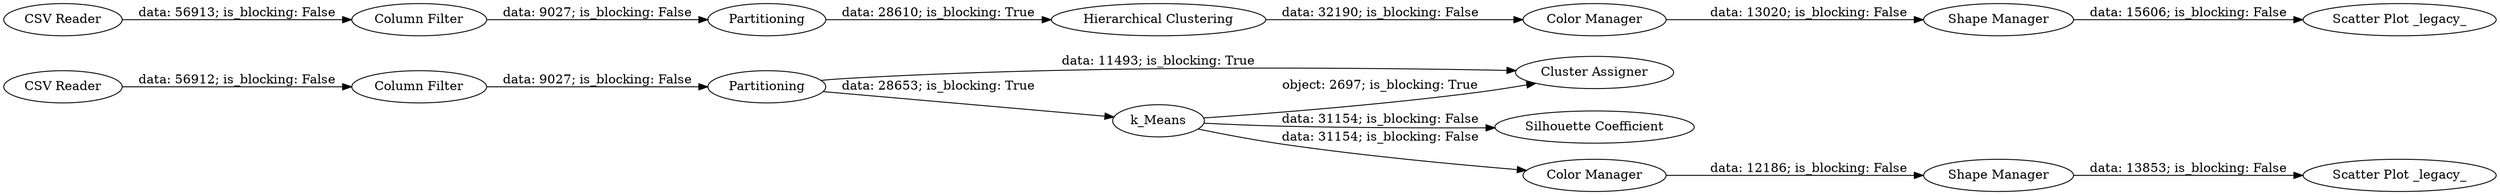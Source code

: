 digraph {
	"5722105866914536496_1" [label="CSV Reader"]
	"5722105866914536496_14" [label="Color Manager"]
	"5722105866914536496_16" [label="Scatter Plot _legacy_"]
	"5722105866914536496_12" [label=Partitioning]
	"5722105866914536496_15" [label="Shape Manager"]
	"5722105866914536496_8" [label="Shape Manager"]
	"5722105866914536496_10" [label="CSV Reader"]
	"5722105866914536496_9" [label="Scatter Plot _legacy_"]
	"5722105866914536496_13" [label="Hierarchical Clustering"]
	"5722105866914536496_11" [label="Column Filter"]
	"5722105866914536496_2" [label="Column Filter"]
	"5722105866914536496_6" [label="Silhouette Coefficient"]
	"5722105866914536496_5" [label="Cluster Assigner"]
	"5722105866914536496_7" [label="Color Manager"]
	"5722105866914536496_3" [label=Partitioning]
	"5722105866914536496_4" [label=k_Means]
	"5722105866914536496_1" -> "5722105866914536496_2" [label="data: 56912; is_blocking: False"]
	"5722105866914536496_10" -> "5722105866914536496_11" [label="data: 56913; is_blocking: False"]
	"5722105866914536496_13" -> "5722105866914536496_14" [label="data: 32190; is_blocking: False"]
	"5722105866914536496_4" -> "5722105866914536496_6" [label="data: 31154; is_blocking: False"]
	"5722105866914536496_14" -> "5722105866914536496_15" [label="data: 13020; is_blocking: False"]
	"5722105866914536496_3" -> "5722105866914536496_5" [label="data: 11493; is_blocking: True"]
	"5722105866914536496_2" -> "5722105866914536496_3" [label="data: 9027; is_blocking: False"]
	"5722105866914536496_12" -> "5722105866914536496_13" [label="data: 28610; is_blocking: True"]
	"5722105866914536496_4" -> "5722105866914536496_5" [label="object: 2697; is_blocking: True"]
	"5722105866914536496_8" -> "5722105866914536496_9" [label="data: 13853; is_blocking: False"]
	"5722105866914536496_11" -> "5722105866914536496_12" [label="data: 9027; is_blocking: False"]
	"5722105866914536496_4" -> "5722105866914536496_7" [label="data: 31154; is_blocking: False"]
	"5722105866914536496_3" -> "5722105866914536496_4" [label="data: 28653; is_blocking: True"]
	"5722105866914536496_15" -> "5722105866914536496_16" [label="data: 15606; is_blocking: False"]
	"5722105866914536496_7" -> "5722105866914536496_8" [label="data: 12186; is_blocking: False"]
	rankdir=LR
}
